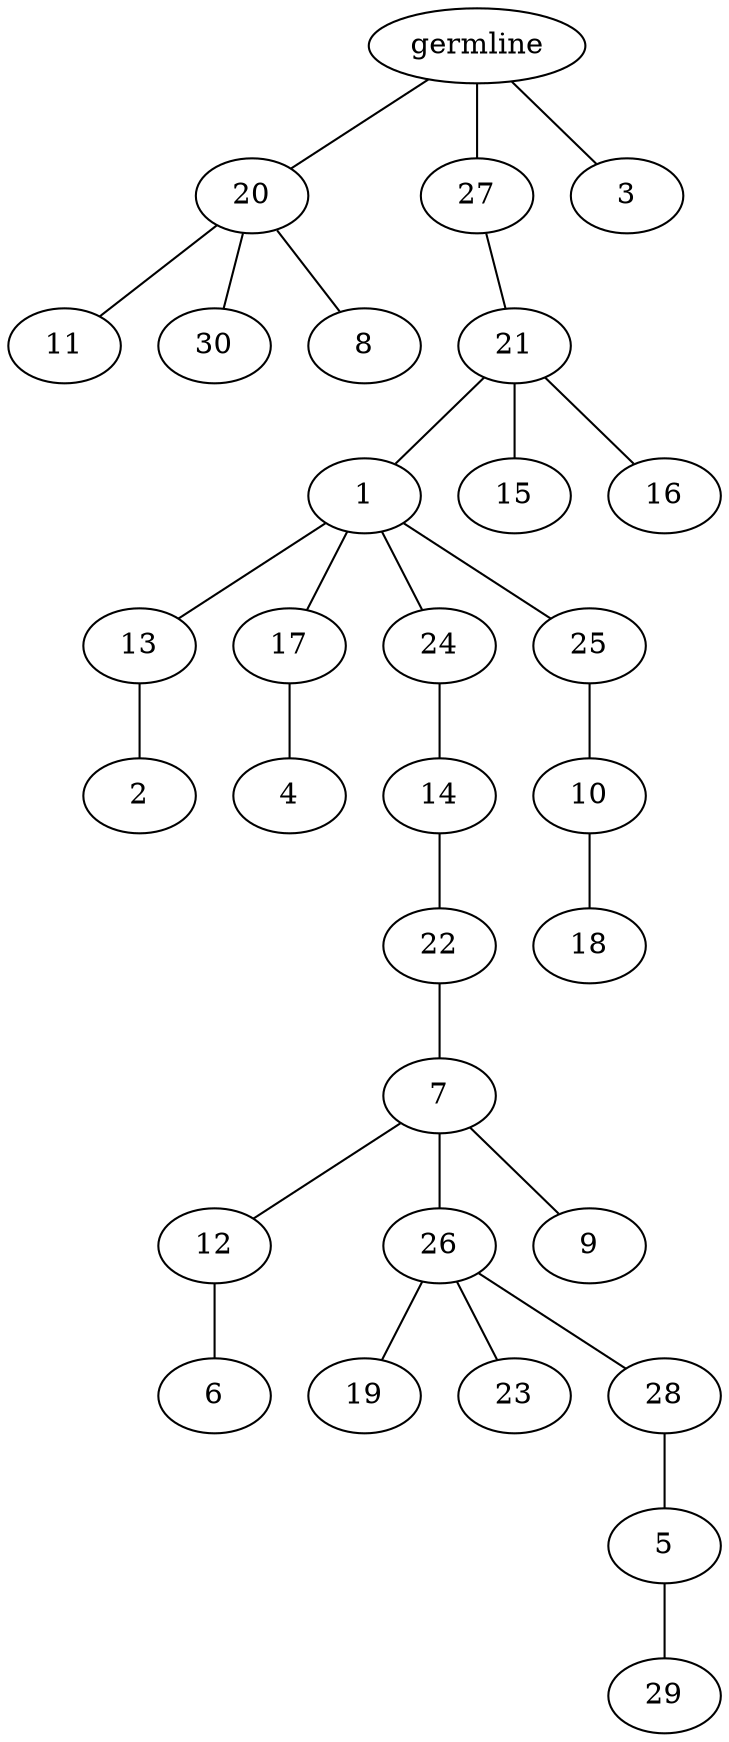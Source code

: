 graph tree {
    "140161141813552" [label="germline"];
    "140161146117712" [label="20"];
    "140161146116848" [label="11"];
    "140161146114832" [label="30"];
    "140161146115552" [label="8"];
    "140161146118000" [label="27"];
    "140161146116176" [label="21"];
    "140161146115888" [label="1"];
    "140161146114688" [label="13"];
    "140161146115744" [label="2"];
    "140161146114928" [label="17"];
    "140161146117664" [label="4"];
    "140161146115840" [label="24"];
    "140161146116080" [label="14"];
    "140161146114976" [label="22"];
    "140161146115456" [label="7"];
    "140161136048064" [label="12"];
    "140161136047584" [label="6"];
    "140161136048832" [label="26"];
    "140161136047872" [label="19"];
    "140161136047728" [label="23"];
    "140161136049312" [label="28"];
    "140161136046912" [label="5"];
    "140161135681600" [label="29"];
    "140161136049408" [label="9"];
    "140161146115072" [label="25"];
    "140161146115168" [label="10"];
    "140161136050128" [label="18"];
    "140161146118048" [label="15"];
    "140161146114208" [label="16"];
    "140161146116128" [label="3"];
    "140161141813552" -- "140161146117712";
    "140161141813552" -- "140161146118000";
    "140161141813552" -- "140161146116128";
    "140161146117712" -- "140161146116848";
    "140161146117712" -- "140161146114832";
    "140161146117712" -- "140161146115552";
    "140161146118000" -- "140161146116176";
    "140161146116176" -- "140161146115888";
    "140161146116176" -- "140161146118048";
    "140161146116176" -- "140161146114208";
    "140161146115888" -- "140161146114688";
    "140161146115888" -- "140161146114928";
    "140161146115888" -- "140161146115840";
    "140161146115888" -- "140161146115072";
    "140161146114688" -- "140161146115744";
    "140161146114928" -- "140161146117664";
    "140161146115840" -- "140161146116080";
    "140161146116080" -- "140161146114976";
    "140161146114976" -- "140161146115456";
    "140161146115456" -- "140161136048064";
    "140161146115456" -- "140161136048832";
    "140161146115456" -- "140161136049408";
    "140161136048064" -- "140161136047584";
    "140161136048832" -- "140161136047872";
    "140161136048832" -- "140161136047728";
    "140161136048832" -- "140161136049312";
    "140161136049312" -- "140161136046912";
    "140161136046912" -- "140161135681600";
    "140161146115072" -- "140161146115168";
    "140161146115168" -- "140161136050128";
}
